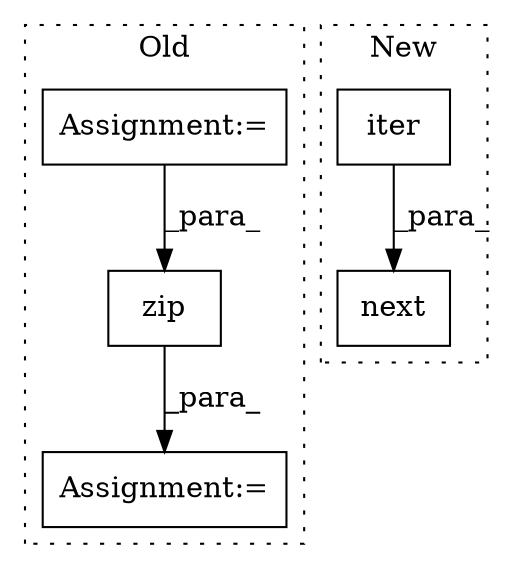 digraph G {
subgraph cluster0 {
1 [label="zip" a="32" s="4760,4798" l="4,1" shape="box"];
4 [label="Assignment:=" a="7" s="4751" l="57" shape="box"];
5 [label="Assignment:=" a="7" s="4497" l="1" shape="box"];
label = "Old";
style="dotted";
}
subgraph cluster1 {
2 [label="iter" a="32" s="6004,6029" l="5,1" shape="box"];
3 [label="next" a="32" s="6199,6229" l="5,1" shape="box"];
label = "New";
style="dotted";
}
1 -> 4 [label="_para_"];
2 -> 3 [label="_para_"];
5 -> 1 [label="_para_"];
}
